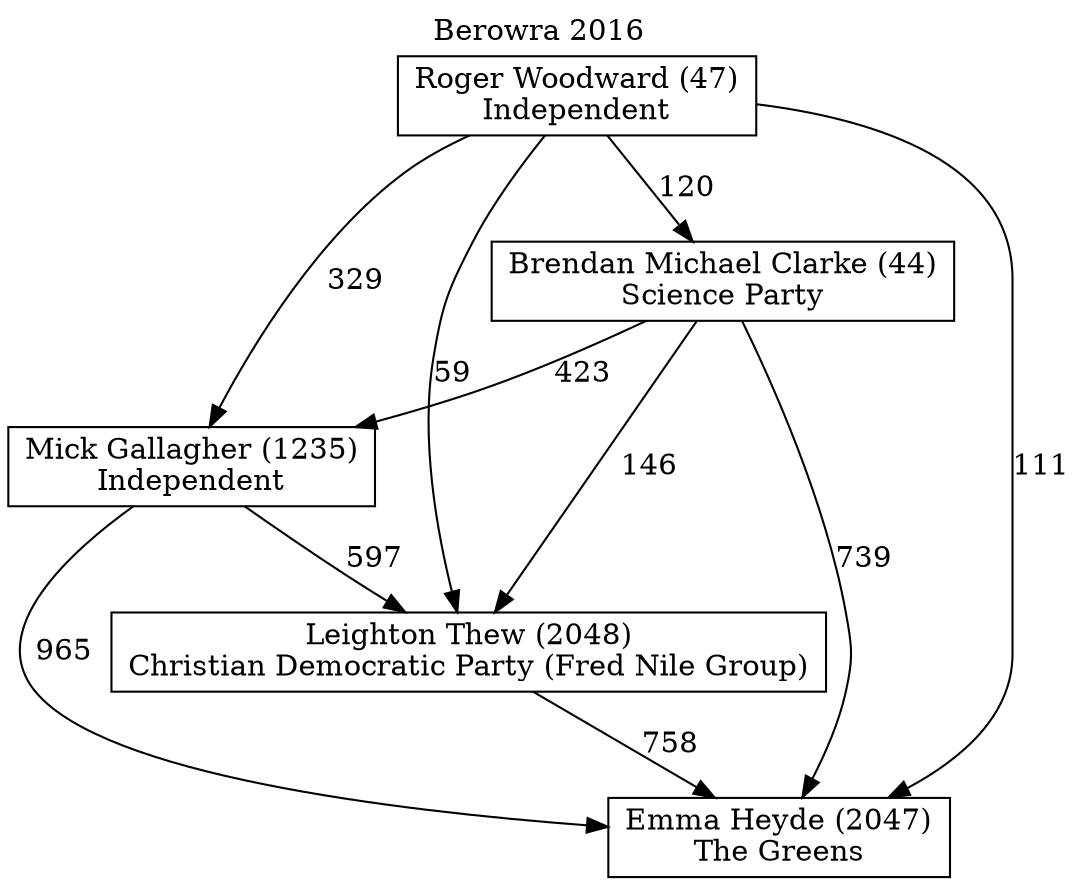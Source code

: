 // House preference flow
digraph "Emma Heyde (2047)_Berowra_2016" {
	graph [label="Berowra 2016" labelloc=t mclimit=10]
	node [shape=box]
	"Emma Heyde (2047)" [label="Emma Heyde (2047)
The Greens"]
	"Brendan Michael Clarke (44)" [label="Brendan Michael Clarke (44)
Science Party"]
	"Mick Gallagher (1235)" [label="Mick Gallagher (1235)
Independent"]
	"Roger Woodward (47)" [label="Roger Woodward (47)
Independent"]
	"Leighton Thew (2048)" [label="Leighton Thew (2048)
Christian Democratic Party (Fred Nile Group)"]
	"Brendan Michael Clarke (44)" -> "Emma Heyde (2047)" [label=739]
	"Roger Woodward (47)" -> "Brendan Michael Clarke (44)" [label=120]
	"Brendan Michael Clarke (44)" -> "Leighton Thew (2048)" [label=146]
	"Mick Gallagher (1235)" -> "Leighton Thew (2048)" [label=597]
	"Roger Woodward (47)" -> "Mick Gallagher (1235)" [label=329]
	"Roger Woodward (47)" -> "Leighton Thew (2048)" [label=59]
	"Mick Gallagher (1235)" -> "Emma Heyde (2047)" [label=965]
	"Leighton Thew (2048)" -> "Emma Heyde (2047)" [label=758]
	"Roger Woodward (47)" -> "Emma Heyde (2047)" [label=111]
	"Brendan Michael Clarke (44)" -> "Mick Gallagher (1235)" [label=423]
}
